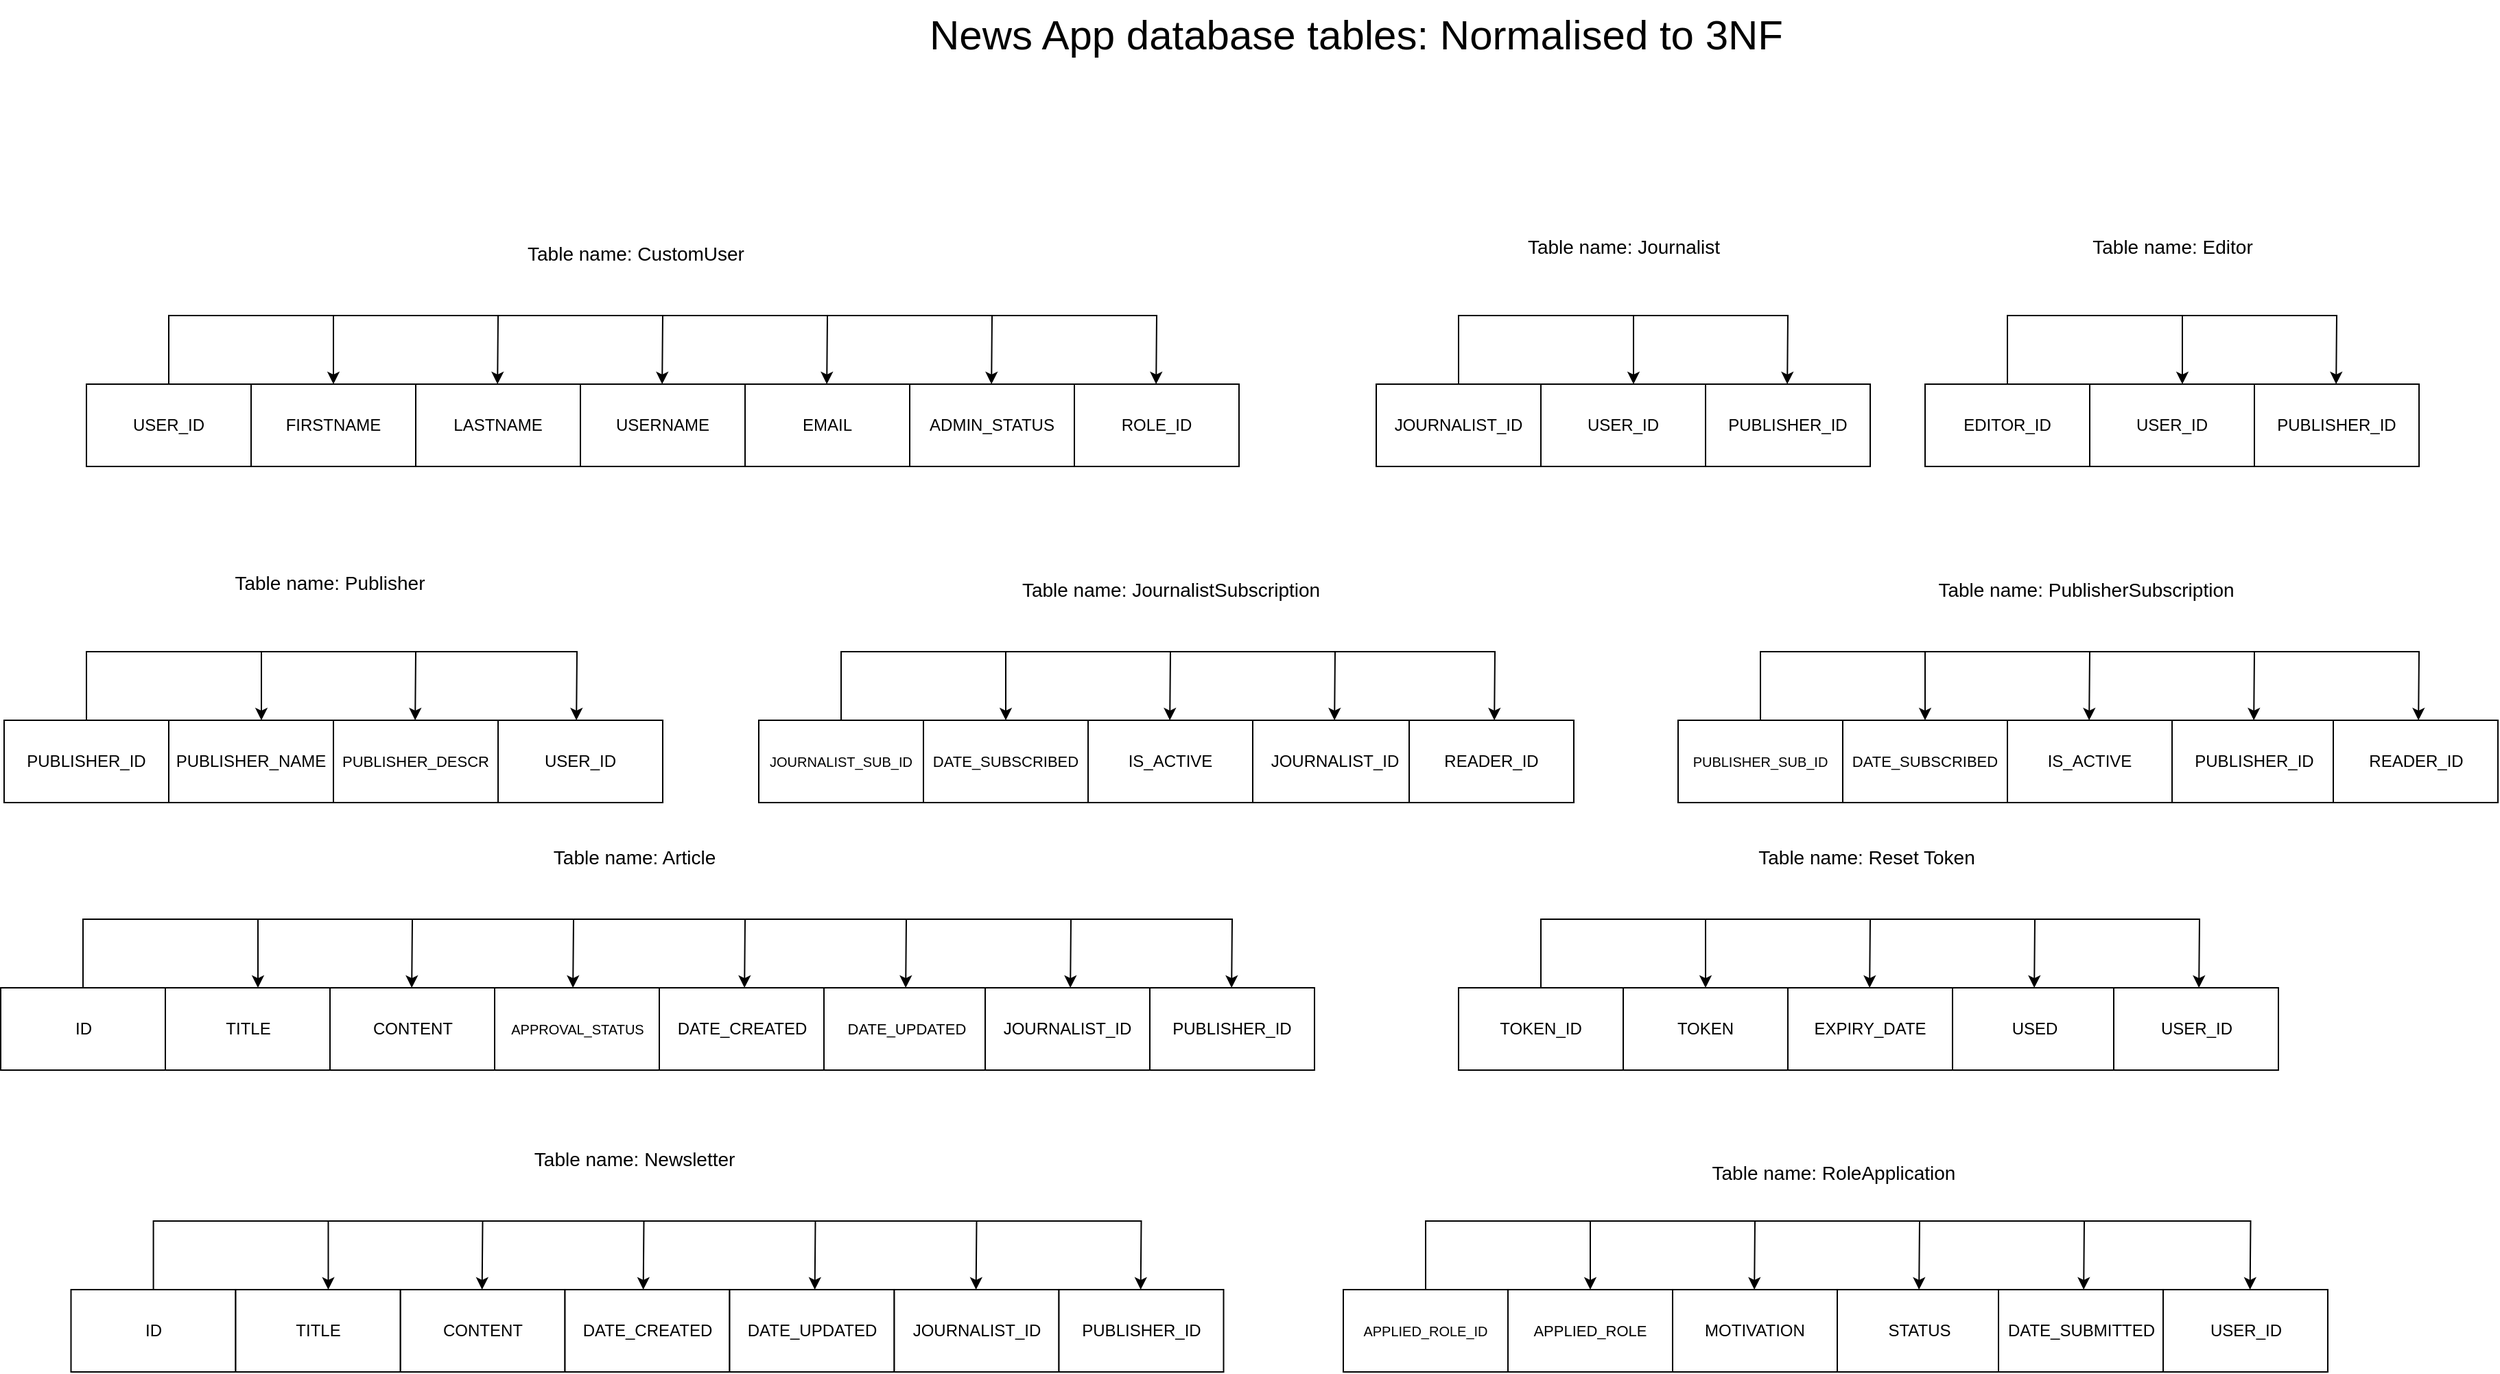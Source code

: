 <mxfile version="28.2.3">
  <diagram name="Page-1" id="DgkxwLN1SnRfu8ULbyQu">
    <mxGraphModel dx="1772" dy="1338" grid="1" gridSize="10" guides="1" tooltips="1" connect="1" arrows="1" fold="1" page="1" pageScale="1" pageWidth="850" pageHeight="1100" math="0" shadow="0">
      <root>
        <mxCell id="0" />
        <mxCell id="1" parent="0" />
        <mxCell id="HQgH6Z7FhCviYjo9hJg_-70" value="" style="endArrow=classic;html=1;rounded=0;" edge="1" parent="1">
          <mxGeometry width="50" height="50" relative="1" as="geometry">
            <mxPoint x="180" y="440" as="sourcePoint" />
            <mxPoint x="299.58" y="490" as="targetPoint" />
            <Array as="points">
              <mxPoint x="300" y="440" />
            </Array>
          </mxGeometry>
        </mxCell>
        <mxCell id="HQgH6Z7FhCviYjo9hJg_-71" value="LASTNAME" style="rounded=0;whiteSpace=wrap;html=1;" vertex="1" parent="1">
          <mxGeometry x="240" y="490" width="120" height="60" as="geometry" />
        </mxCell>
        <mxCell id="HQgH6Z7FhCviYjo9hJg_-72" value="&lt;font style=&quot;font-size: 14px;&quot;&gt;Table name: CustomUser&lt;/font&gt;" style="text;html=1;align=center;verticalAlign=middle;whiteSpace=wrap;rounded=0;" vertex="1" parent="1">
          <mxGeometry x="282.5" y="380" width="235" height="30" as="geometry" />
        </mxCell>
        <mxCell id="HQgH6Z7FhCviYjo9hJg_-73" value="&lt;font style=&quot;font-size: 30px;&quot;&gt;News App database tables: Normalised to 3NF&lt;/font&gt;" style="text;html=1;align=center;verticalAlign=middle;resizable=0;points=[];autosize=1;strokeColor=none;fillColor=none;" vertex="1" parent="1">
          <mxGeometry x="600" y="210" width="650" height="50" as="geometry" />
        </mxCell>
        <mxCell id="HQgH6Z7FhCviYjo9hJg_-75" value="&lt;font style=&quot;font-size: 14px;&quot;&gt;Table name: Article&amp;nbsp;&lt;/font&gt;" style="text;html=1;align=center;verticalAlign=middle;whiteSpace=wrap;rounded=0;" vertex="1" parent="1">
          <mxGeometry x="283.75" y="820" width="235" height="30" as="geometry" />
        </mxCell>
        <mxCell id="HQgH6Z7FhCviYjo9hJg_-76" value="" style="edgeStyle=orthogonalEdgeStyle;rounded=0;orthogonalLoop=1;jettySize=auto;html=1;" edge="1" parent="1" source="HQgH6Z7FhCviYjo9hJg_-77" target="HQgH6Z7FhCviYjo9hJg_-78">
          <mxGeometry relative="1" as="geometry">
            <Array as="points">
              <mxPoint x="60" y="440" />
              <mxPoint x="180" y="440" />
            </Array>
          </mxGeometry>
        </mxCell>
        <mxCell id="HQgH6Z7FhCviYjo9hJg_-77" value="&lt;font&gt;USER_ID&lt;/font&gt;" style="rounded=0;whiteSpace=wrap;html=1;" vertex="1" parent="1">
          <mxGeometry y="490" width="120" height="60" as="geometry" />
        </mxCell>
        <mxCell id="HQgH6Z7FhCviYjo9hJg_-78" value="FIRSTNAME" style="whiteSpace=wrap;html=1;rounded=0;" vertex="1" parent="1">
          <mxGeometry x="120" y="490" width="120" height="60" as="geometry" />
        </mxCell>
        <mxCell id="HQgH6Z7FhCviYjo9hJg_-82" value="" style="endArrow=classic;html=1;rounded=0;" edge="1" parent="1">
          <mxGeometry width="50" height="50" relative="1" as="geometry">
            <mxPoint x="117.5" y="880" as="sourcePoint" />
            <mxPoint x="237.08" y="930" as="targetPoint" />
            <Array as="points">
              <mxPoint x="237.5" y="880" />
            </Array>
          </mxGeometry>
        </mxCell>
        <mxCell id="HQgH6Z7FhCviYjo9hJg_-83" value="&lt;font&gt;CONTENT&lt;/font&gt;" style="rounded=0;whiteSpace=wrap;html=1;" vertex="1" parent="1">
          <mxGeometry x="177.5" y="930" width="120" height="60" as="geometry" />
        </mxCell>
        <mxCell id="HQgH6Z7FhCviYjo9hJg_-84" value="" style="edgeStyle=orthogonalEdgeStyle;rounded=0;orthogonalLoop=1;jettySize=auto;html=1;" edge="1" parent="1" source="HQgH6Z7FhCviYjo9hJg_-85" target="HQgH6Z7FhCviYjo9hJg_-86">
          <mxGeometry relative="1" as="geometry">
            <Array as="points">
              <mxPoint x="-2" y="880" />
              <mxPoint x="125" y="880" />
            </Array>
          </mxGeometry>
        </mxCell>
        <mxCell id="HQgH6Z7FhCviYjo9hJg_-85" value="&lt;font&gt;ID&lt;/font&gt;" style="rounded=0;whiteSpace=wrap;html=1;" vertex="1" parent="1">
          <mxGeometry x="-62.5" y="930" width="120" height="60" as="geometry" />
        </mxCell>
        <mxCell id="HQgH6Z7FhCviYjo9hJg_-86" value="TITLE" style="whiteSpace=wrap;html=1;rounded=0;" vertex="1" parent="1">
          <mxGeometry x="57.5" y="930" width="120" height="60" as="geometry" />
        </mxCell>
        <mxCell id="HQgH6Z7FhCviYjo9hJg_-87" value="&lt;font style=&quot;font-size: 10px;&quot;&gt;APPROVAL_STATUS&lt;/font&gt;" style="rounded=0;whiteSpace=wrap;html=1;" vertex="1" parent="1">
          <mxGeometry x="297.5" y="930" width="120" height="60" as="geometry" />
        </mxCell>
        <mxCell id="HQgH6Z7FhCviYjo9hJg_-88" value="" style="endArrow=classic;html=1;rounded=0;" edge="1" parent="1">
          <mxGeometry width="50" height="50" relative="1" as="geometry">
            <mxPoint x="235" y="880" as="sourcePoint" />
            <mxPoint x="354.58" y="930" as="targetPoint" />
            <Array as="points">
              <mxPoint x="355" y="880" />
            </Array>
          </mxGeometry>
        </mxCell>
        <mxCell id="HQgH6Z7FhCviYjo9hJg_-89" value="" style="endArrow=classic;html=1;rounded=0;" edge="1" parent="1">
          <mxGeometry width="50" height="50" relative="1" as="geometry">
            <mxPoint x="350" y="880" as="sourcePoint" />
            <mxPoint x="479.58" y="930" as="targetPoint" />
            <Array as="points">
              <mxPoint x="480" y="880" />
            </Array>
          </mxGeometry>
        </mxCell>
        <mxCell id="HQgH6Z7FhCviYjo9hJg_-90" value="DATE_CREATED" style="rounded=0;whiteSpace=wrap;html=1;" vertex="1" parent="1">
          <mxGeometry x="417.5" y="930" width="120" height="60" as="geometry" />
        </mxCell>
        <mxCell id="HQgH6Z7FhCviYjo9hJg_-91" value="&lt;font style=&quot;font-size: 11px;&quot;&gt;DATE_UPDATED&lt;/font&gt;" style="rounded=0;whiteSpace=wrap;html=1;" vertex="1" parent="1">
          <mxGeometry x="537.5" y="930" width="120" height="60" as="geometry" />
        </mxCell>
        <mxCell id="HQgH6Z7FhCviYjo9hJg_-92" value="" style="endArrow=classic;html=1;rounded=0;" edge="1" parent="1">
          <mxGeometry width="50" height="50" relative="1" as="geometry">
            <mxPoint x="477.5" y="880" as="sourcePoint" />
            <mxPoint x="597.08" y="930" as="targetPoint" />
            <Array as="points">
              <mxPoint x="597.5" y="880" />
            </Array>
          </mxGeometry>
        </mxCell>
        <mxCell id="HQgH6Z7FhCviYjo9hJg_-93" value="" style="endArrow=classic;html=1;rounded=0;" edge="1" parent="1">
          <mxGeometry width="50" height="50" relative="1" as="geometry">
            <mxPoint x="587.5" y="880" as="sourcePoint" />
            <mxPoint x="717.08" y="930" as="targetPoint" />
            <Array as="points">
              <mxPoint x="717.5" y="880" />
            </Array>
          </mxGeometry>
        </mxCell>
        <mxCell id="HQgH6Z7FhCviYjo9hJg_-94" value="JOURNALIST_ID" style="rounded=0;whiteSpace=wrap;html=1;" vertex="1" parent="1">
          <mxGeometry x="655" y="930" width="120" height="60" as="geometry" />
        </mxCell>
        <mxCell id="HQgH6Z7FhCviYjo9hJg_-95" value="&lt;font&gt;PUBLISHER_ID&lt;/font&gt;" style="rounded=0;whiteSpace=wrap;html=1;" vertex="1" parent="1">
          <mxGeometry x="775" y="930" width="120" height="60" as="geometry" />
        </mxCell>
        <mxCell id="HQgH6Z7FhCviYjo9hJg_-96" value="" style="endArrow=classic;html=1;rounded=0;" edge="1" parent="1">
          <mxGeometry width="50" height="50" relative="1" as="geometry">
            <mxPoint x="715" y="880" as="sourcePoint" />
            <mxPoint x="834.58" y="930" as="targetPoint" />
            <Array as="points">
              <mxPoint x="835" y="880" />
            </Array>
          </mxGeometry>
        </mxCell>
        <mxCell id="HQgH6Z7FhCviYjo9hJg_-97" value="" style="endArrow=classic;html=1;rounded=0;" edge="1" parent="1">
          <mxGeometry width="50" height="50" relative="1" as="geometry">
            <mxPoint x="540" y="440" as="sourcePoint" />
            <mxPoint x="659.58" y="490" as="targetPoint" />
            <Array as="points">
              <mxPoint x="660" y="440" />
            </Array>
          </mxGeometry>
        </mxCell>
        <mxCell id="HQgH6Z7FhCviYjo9hJg_-98" value="ADMIN_STATUS" style="rounded=0;whiteSpace=wrap;html=1;" vertex="1" parent="1">
          <mxGeometry x="600" y="490" width="120" height="60" as="geometry" />
        </mxCell>
        <mxCell id="HQgH6Z7FhCviYjo9hJg_-99" value="&lt;font&gt;USERNAME&lt;/font&gt;" style="rounded=0;whiteSpace=wrap;html=1;" vertex="1" parent="1">
          <mxGeometry x="360" y="490" width="120" height="60" as="geometry" />
        </mxCell>
        <mxCell id="HQgH6Z7FhCviYjo9hJg_-100" value="EMAIL" style="whiteSpace=wrap;html=1;rounded=0;" vertex="1" parent="1">
          <mxGeometry x="480" y="490" width="120" height="60" as="geometry" />
        </mxCell>
        <mxCell id="HQgH6Z7FhCviYjo9hJg_-101" value="" style="endArrow=classic;html=1;rounded=0;" edge="1" parent="1">
          <mxGeometry width="50" height="50" relative="1" as="geometry">
            <mxPoint x="420" y="440" as="sourcePoint" />
            <mxPoint x="539.58" y="490" as="targetPoint" />
            <Array as="points">
              <mxPoint x="540" y="440" />
            </Array>
          </mxGeometry>
        </mxCell>
        <mxCell id="HQgH6Z7FhCviYjo9hJg_-102" value="" style="endArrow=classic;html=1;rounded=0;" edge="1" parent="1">
          <mxGeometry width="50" height="50" relative="1" as="geometry">
            <mxPoint x="300" y="440" as="sourcePoint" />
            <mxPoint x="419.58" y="490" as="targetPoint" />
            <Array as="points">
              <mxPoint x="420" y="440" />
            </Array>
          </mxGeometry>
        </mxCell>
        <mxCell id="HQgH6Z7FhCviYjo9hJg_-103" value="ROLE_ID" style="whiteSpace=wrap;html=1;rounded=0;" vertex="1" parent="1">
          <mxGeometry x="720" y="490" width="120" height="60" as="geometry" />
        </mxCell>
        <mxCell id="HQgH6Z7FhCviYjo9hJg_-104" value="" style="endArrow=classic;html=1;rounded=0;" edge="1" parent="1">
          <mxGeometry width="50" height="50" relative="1" as="geometry">
            <mxPoint x="660" y="440" as="sourcePoint" />
            <mxPoint x="779.58" y="490" as="targetPoint" />
            <Array as="points">
              <mxPoint x="780" y="440" />
            </Array>
          </mxGeometry>
        </mxCell>
        <mxCell id="HQgH6Z7FhCviYjo9hJg_-109" value="" style="edgeStyle=orthogonalEdgeStyle;rounded=0;orthogonalLoop=1;jettySize=auto;html=1;" edge="1" parent="1" source="HQgH6Z7FhCviYjo9hJg_-110" target="HQgH6Z7FhCviYjo9hJg_-112">
          <mxGeometry relative="1" as="geometry">
            <Array as="points">
              <mxPoint x="1400.5" y="440" />
              <mxPoint x="1527.5" y="440" />
            </Array>
          </mxGeometry>
        </mxCell>
        <mxCell id="HQgH6Z7FhCviYjo9hJg_-110" value="&lt;font&gt;EDITOR_ID&lt;/font&gt;" style="rounded=0;whiteSpace=wrap;html=1;" vertex="1" parent="1">
          <mxGeometry x="1340" y="490" width="120" height="60" as="geometry" />
        </mxCell>
        <mxCell id="HQgH6Z7FhCviYjo9hJg_-111" value="&lt;font style=&quot;font-size: 14px;&quot;&gt;Table name: Editor&lt;/font&gt;" style="text;html=1;align=center;verticalAlign=middle;whiteSpace=wrap;rounded=0;" vertex="1" parent="1">
          <mxGeometry x="1402.5" y="375" width="235" height="30" as="geometry" />
        </mxCell>
        <mxCell id="HQgH6Z7FhCviYjo9hJg_-112" value="USER_ID" style="whiteSpace=wrap;html=1;rounded=0;" vertex="1" parent="1">
          <mxGeometry x="1460" y="490" width="120" height="60" as="geometry" />
        </mxCell>
        <mxCell id="HQgH6Z7FhCviYjo9hJg_-113" value="" style="endArrow=classic;html=1;rounded=0;" edge="1" parent="1">
          <mxGeometry width="50" height="50" relative="1" as="geometry">
            <mxPoint x="1520" y="440" as="sourcePoint" />
            <mxPoint x="1639.58" y="490" as="targetPoint" />
            <Array as="points">
              <mxPoint x="1640" y="440" />
            </Array>
          </mxGeometry>
        </mxCell>
        <mxCell id="HQgH6Z7FhCviYjo9hJg_-114" value="&lt;font&gt;PUBLISHER_ID&lt;/font&gt;" style="rounded=0;whiteSpace=wrap;html=1;" vertex="1" parent="1">
          <mxGeometry x="1580" y="490" width="120" height="60" as="geometry" />
        </mxCell>
        <mxCell id="HQgH6Z7FhCviYjo9hJg_-115" value="" style="edgeStyle=orthogonalEdgeStyle;rounded=0;orthogonalLoop=1;jettySize=auto;html=1;" edge="1" parent="1" source="HQgH6Z7FhCviYjo9hJg_-116" target="HQgH6Z7FhCviYjo9hJg_-118">
          <mxGeometry relative="1" as="geometry">
            <Array as="points">
              <mxPoint x="1000.5" y="440" />
              <mxPoint x="1127.5" y="440" />
            </Array>
          </mxGeometry>
        </mxCell>
        <mxCell id="HQgH6Z7FhCviYjo9hJg_-116" value="&lt;font&gt;JOURNALIST_ID&lt;/font&gt;" style="rounded=0;whiteSpace=wrap;html=1;" vertex="1" parent="1">
          <mxGeometry x="940" y="490" width="120" height="60" as="geometry" />
        </mxCell>
        <mxCell id="HQgH6Z7FhCviYjo9hJg_-117" value="&lt;font style=&quot;font-size: 14px;&quot;&gt;Table name: Journalist&lt;/font&gt;" style="text;html=1;align=center;verticalAlign=middle;whiteSpace=wrap;rounded=0;" vertex="1" parent="1">
          <mxGeometry x="1002.5" y="375" width="235" height="30" as="geometry" />
        </mxCell>
        <mxCell id="HQgH6Z7FhCviYjo9hJg_-118" value="USER_ID" style="whiteSpace=wrap;html=1;rounded=0;" vertex="1" parent="1">
          <mxGeometry x="1060" y="490" width="120" height="60" as="geometry" />
        </mxCell>
        <mxCell id="HQgH6Z7FhCviYjo9hJg_-119" value="" style="endArrow=classic;html=1;rounded=0;" edge="1" parent="1">
          <mxGeometry width="50" height="50" relative="1" as="geometry">
            <mxPoint x="1120" y="440" as="sourcePoint" />
            <mxPoint x="1239.58" y="490" as="targetPoint" />
            <Array as="points">
              <mxPoint x="1240" y="440" />
            </Array>
          </mxGeometry>
        </mxCell>
        <mxCell id="HQgH6Z7FhCviYjo9hJg_-120" value="&lt;font&gt;PUBLISHER_ID&lt;/font&gt;" style="rounded=0;whiteSpace=wrap;html=1;" vertex="1" parent="1">
          <mxGeometry x="1180" y="490" width="120" height="60" as="geometry" />
        </mxCell>
        <mxCell id="HQgH6Z7FhCviYjo9hJg_-121" value="" style="endArrow=classic;html=1;rounded=0;" edge="1" parent="1">
          <mxGeometry width="50" height="50" relative="1" as="geometry">
            <mxPoint x="670" y="685" as="sourcePoint" />
            <mxPoint x="789.58" y="735" as="targetPoint" />
            <Array as="points">
              <mxPoint x="790" y="685" />
            </Array>
          </mxGeometry>
        </mxCell>
        <mxCell id="HQgH6Z7FhCviYjo9hJg_-122" value="IS_ACTIVE" style="rounded=0;whiteSpace=wrap;html=1;" vertex="1" parent="1">
          <mxGeometry x="730" y="735" width="120" height="60" as="geometry" />
        </mxCell>
        <mxCell id="HQgH6Z7FhCviYjo9hJg_-123" value="&lt;font style=&quot;font-size: 14px;&quot;&gt;Table name: JournalistSubscription&lt;/font&gt;" style="text;html=1;align=center;verticalAlign=middle;whiteSpace=wrap;rounded=0;" vertex="1" parent="1">
          <mxGeometry x="672.5" y="625" width="235" height="30" as="geometry" />
        </mxCell>
        <mxCell id="HQgH6Z7FhCviYjo9hJg_-124" value="" style="edgeStyle=orthogonalEdgeStyle;rounded=0;orthogonalLoop=1;jettySize=auto;html=1;" edge="1" parent="1" source="HQgH6Z7FhCviYjo9hJg_-125" target="HQgH6Z7FhCviYjo9hJg_-126">
          <mxGeometry relative="1" as="geometry">
            <Array as="points">
              <mxPoint x="550" y="685" />
              <mxPoint x="670" y="685" />
            </Array>
          </mxGeometry>
        </mxCell>
        <mxCell id="HQgH6Z7FhCviYjo9hJg_-125" value="&lt;font style=&quot;font-size: 10px;&quot;&gt;JOURNALIST_SUB_ID&lt;/font&gt;" style="rounded=0;whiteSpace=wrap;html=1;" vertex="1" parent="1">
          <mxGeometry x="490" y="735" width="120" height="60" as="geometry" />
        </mxCell>
        <mxCell id="HQgH6Z7FhCviYjo9hJg_-126" value="&lt;font style=&quot;font-size: 11px;&quot;&gt;DATE_SUBSCRIBED&lt;/font&gt;" style="whiteSpace=wrap;html=1;rounded=0;" vertex="1" parent="1">
          <mxGeometry x="610" y="735" width="120" height="60" as="geometry" />
        </mxCell>
        <mxCell id="HQgH6Z7FhCviYjo9hJg_-127" value="&lt;font&gt;JOURNALIST_ID&lt;/font&gt;" style="rounded=0;whiteSpace=wrap;html=1;" vertex="1" parent="1">
          <mxGeometry x="850" y="735" width="120" height="60" as="geometry" />
        </mxCell>
        <mxCell id="HQgH6Z7FhCviYjo9hJg_-128" value="" style="endArrow=classic;html=1;rounded=0;" edge="1" parent="1">
          <mxGeometry width="50" height="50" relative="1" as="geometry">
            <mxPoint x="790" y="685" as="sourcePoint" />
            <mxPoint x="909.58" y="735" as="targetPoint" />
            <Array as="points">
              <mxPoint x="910" y="685" />
            </Array>
          </mxGeometry>
        </mxCell>
        <mxCell id="HQgH6Z7FhCviYjo9hJg_-129" value="" style="endArrow=classic;html=1;rounded=0;" edge="1" parent="1">
          <mxGeometry width="50" height="50" relative="1" as="geometry">
            <mxPoint x="1340" y="685" as="sourcePoint" />
            <mxPoint x="1459.58" y="735" as="targetPoint" />
            <Array as="points">
              <mxPoint x="1460" y="685" />
            </Array>
          </mxGeometry>
        </mxCell>
        <mxCell id="HQgH6Z7FhCviYjo9hJg_-130" value="IS_ACTIVE" style="rounded=0;whiteSpace=wrap;html=1;" vertex="1" parent="1">
          <mxGeometry x="1400" y="735" width="120" height="60" as="geometry" />
        </mxCell>
        <mxCell id="HQgH6Z7FhCviYjo9hJg_-131" value="&lt;font style=&quot;font-size: 14px;&quot;&gt;Table name: PublisherSubscription&lt;/font&gt;" style="text;html=1;align=center;verticalAlign=middle;whiteSpace=wrap;rounded=0;" vertex="1" parent="1">
          <mxGeometry x="1340" y="625" width="235" height="30" as="geometry" />
        </mxCell>
        <mxCell id="HQgH6Z7FhCviYjo9hJg_-132" value="" style="edgeStyle=orthogonalEdgeStyle;rounded=0;orthogonalLoop=1;jettySize=auto;html=1;" edge="1" parent="1" source="HQgH6Z7FhCviYjo9hJg_-133" target="HQgH6Z7FhCviYjo9hJg_-134">
          <mxGeometry relative="1" as="geometry">
            <Array as="points">
              <mxPoint x="1220" y="685" />
              <mxPoint x="1340" y="685" />
            </Array>
          </mxGeometry>
        </mxCell>
        <mxCell id="HQgH6Z7FhCviYjo9hJg_-133" value="&lt;font style=&quot;font-size: 10px;&quot;&gt;PUBLISHER_SUB_ID&lt;/font&gt;" style="rounded=0;whiteSpace=wrap;html=1;" vertex="1" parent="1">
          <mxGeometry x="1160" y="735" width="120" height="60" as="geometry" />
        </mxCell>
        <mxCell id="HQgH6Z7FhCviYjo9hJg_-134" value="&lt;font style=&quot;font-size: 11px;&quot;&gt;DATE_SUBSCRIBED&lt;/font&gt;" style="whiteSpace=wrap;html=1;rounded=0;" vertex="1" parent="1">
          <mxGeometry x="1280" y="735" width="120" height="60" as="geometry" />
        </mxCell>
        <mxCell id="HQgH6Z7FhCviYjo9hJg_-135" value="&lt;font&gt;PUBLISHER_ID&lt;/font&gt;" style="rounded=0;whiteSpace=wrap;html=1;" vertex="1" parent="1">
          <mxGeometry x="1520" y="735" width="120" height="60" as="geometry" />
        </mxCell>
        <mxCell id="HQgH6Z7FhCviYjo9hJg_-136" value="" style="endArrow=classic;html=1;rounded=0;" edge="1" parent="1">
          <mxGeometry width="50" height="50" relative="1" as="geometry">
            <mxPoint x="1460" y="685" as="sourcePoint" />
            <mxPoint x="1579.58" y="735" as="targetPoint" />
            <Array as="points">
              <mxPoint x="1580" y="685" />
            </Array>
          </mxGeometry>
        </mxCell>
        <mxCell id="HQgH6Z7FhCviYjo9hJg_-137" value="READER_ID" style="rounded=0;whiteSpace=wrap;html=1;" vertex="1" parent="1">
          <mxGeometry x="964" y="735" width="120" height="60" as="geometry" />
        </mxCell>
        <mxCell id="HQgH6Z7FhCviYjo9hJg_-138" value="" style="endArrow=classic;html=1;rounded=0;" edge="1" parent="1">
          <mxGeometry width="50" height="50" relative="1" as="geometry">
            <mxPoint x="906.5" y="685" as="sourcePoint" />
            <mxPoint x="1026.08" y="735" as="targetPoint" />
            <Array as="points">
              <mxPoint x="1026.5" y="685" />
            </Array>
          </mxGeometry>
        </mxCell>
        <mxCell id="HQgH6Z7FhCviYjo9hJg_-139" value="READER_ID" style="rounded=0;whiteSpace=wrap;html=1;" vertex="1" parent="1">
          <mxGeometry x="1637.5" y="735" width="120" height="60" as="geometry" />
        </mxCell>
        <mxCell id="HQgH6Z7FhCviYjo9hJg_-140" value="" style="endArrow=classic;html=1;rounded=0;" edge="1" parent="1">
          <mxGeometry width="50" height="50" relative="1" as="geometry">
            <mxPoint x="1580" y="685" as="sourcePoint" />
            <mxPoint x="1699.58" y="735" as="targetPoint" />
            <Array as="points">
              <mxPoint x="1700" y="685" />
            </Array>
          </mxGeometry>
        </mxCell>
        <mxCell id="HQgH6Z7FhCviYjo9hJg_-141" value="&lt;font style=&quot;font-size: 14px;&quot;&gt;Table name: Newsletter&amp;nbsp;&lt;/font&gt;" style="text;html=1;align=center;verticalAlign=middle;whiteSpace=wrap;rounded=0;" vertex="1" parent="1">
          <mxGeometry x="283.75" y="1040" width="235" height="30" as="geometry" />
        </mxCell>
        <mxCell id="HQgH6Z7FhCviYjo9hJg_-142" value="" style="endArrow=classic;html=1;rounded=0;" edge="1" parent="1">
          <mxGeometry width="50" height="50" relative="1" as="geometry">
            <mxPoint x="168.75" y="1100" as="sourcePoint" />
            <mxPoint x="288.33" y="1150" as="targetPoint" />
            <Array as="points">
              <mxPoint x="288.75" y="1100" />
            </Array>
          </mxGeometry>
        </mxCell>
        <mxCell id="HQgH6Z7FhCviYjo9hJg_-143" value="&lt;font&gt;CONTENT&lt;/font&gt;" style="rounded=0;whiteSpace=wrap;html=1;" vertex="1" parent="1">
          <mxGeometry x="228.75" y="1150" width="120" height="60" as="geometry" />
        </mxCell>
        <mxCell id="HQgH6Z7FhCviYjo9hJg_-144" value="" style="edgeStyle=orthogonalEdgeStyle;rounded=0;orthogonalLoop=1;jettySize=auto;html=1;" edge="1" parent="1" source="HQgH6Z7FhCviYjo9hJg_-145" target="HQgH6Z7FhCviYjo9hJg_-146">
          <mxGeometry relative="1" as="geometry">
            <Array as="points">
              <mxPoint x="49.25" y="1100" />
              <mxPoint x="176.25" y="1100" />
            </Array>
          </mxGeometry>
        </mxCell>
        <mxCell id="HQgH6Z7FhCviYjo9hJg_-145" value="&lt;font&gt;ID&lt;/font&gt;" style="rounded=0;whiteSpace=wrap;html=1;" vertex="1" parent="1">
          <mxGeometry x="-11.25" y="1150" width="120" height="60" as="geometry" />
        </mxCell>
        <mxCell id="HQgH6Z7FhCviYjo9hJg_-146" value="TITLE" style="whiteSpace=wrap;html=1;rounded=0;" vertex="1" parent="1">
          <mxGeometry x="108.75" y="1150" width="120" height="60" as="geometry" />
        </mxCell>
        <mxCell id="HQgH6Z7FhCviYjo9hJg_-147" value="&lt;font&gt;DATE_CREATED&lt;/font&gt;" style="rounded=0;whiteSpace=wrap;html=1;" vertex="1" parent="1">
          <mxGeometry x="348.75" y="1150" width="120" height="60" as="geometry" />
        </mxCell>
        <mxCell id="HQgH6Z7FhCviYjo9hJg_-148" value="" style="endArrow=classic;html=1;rounded=0;" edge="1" parent="1">
          <mxGeometry width="50" height="50" relative="1" as="geometry">
            <mxPoint x="286.25" y="1100" as="sourcePoint" />
            <mxPoint x="405.83" y="1150" as="targetPoint" />
            <Array as="points">
              <mxPoint x="406.25" y="1100" />
            </Array>
          </mxGeometry>
        </mxCell>
        <mxCell id="HQgH6Z7FhCviYjo9hJg_-149" value="" style="endArrow=classic;html=1;rounded=0;" edge="1" parent="1">
          <mxGeometry width="50" height="50" relative="1" as="geometry">
            <mxPoint x="401.25" y="1100" as="sourcePoint" />
            <mxPoint x="530.83" y="1150" as="targetPoint" />
            <Array as="points">
              <mxPoint x="531.25" y="1100" />
            </Array>
          </mxGeometry>
        </mxCell>
        <mxCell id="HQgH6Z7FhCviYjo9hJg_-150" value="DATE_UPDATED" style="rounded=0;whiteSpace=wrap;html=1;" vertex="1" parent="1">
          <mxGeometry x="468.75" y="1150" width="120" height="60" as="geometry" />
        </mxCell>
        <mxCell id="HQgH6Z7FhCviYjo9hJg_-151" value="" style="endArrow=classic;html=1;rounded=0;" edge="1" parent="1">
          <mxGeometry width="50" height="50" relative="1" as="geometry">
            <mxPoint x="528.75" y="1100" as="sourcePoint" />
            <mxPoint x="648.33" y="1150" as="targetPoint" />
            <Array as="points">
              <mxPoint x="648.75" y="1100" />
            </Array>
          </mxGeometry>
        </mxCell>
        <mxCell id="HQgH6Z7FhCviYjo9hJg_-152" value="" style="endArrow=classic;html=1;rounded=0;" edge="1" parent="1">
          <mxGeometry width="50" height="50" relative="1" as="geometry">
            <mxPoint x="638.75" y="1100" as="sourcePoint" />
            <mxPoint x="768.33" y="1150" as="targetPoint" />
            <Array as="points">
              <mxPoint x="768.75" y="1100" />
            </Array>
          </mxGeometry>
        </mxCell>
        <mxCell id="HQgH6Z7FhCviYjo9hJg_-153" value="JOURNALIST_ID" style="rounded=0;whiteSpace=wrap;html=1;" vertex="1" parent="1">
          <mxGeometry x="588.75" y="1150" width="120" height="60" as="geometry" />
        </mxCell>
        <mxCell id="HQgH6Z7FhCviYjo9hJg_-154" value="&lt;font&gt;PUBLISHER_ID&lt;/font&gt;" style="rounded=0;whiteSpace=wrap;html=1;" vertex="1" parent="1">
          <mxGeometry x="708.75" y="1150" width="120" height="60" as="geometry" />
        </mxCell>
        <mxCell id="HQgH6Z7FhCviYjo9hJg_-155" value="" style="edgeStyle=orthogonalEdgeStyle;rounded=0;orthogonalLoop=1;jettySize=auto;html=1;" edge="1" parent="1" source="HQgH6Z7FhCviYjo9hJg_-156" target="HQgH6Z7FhCviYjo9hJg_-158">
          <mxGeometry relative="1" as="geometry">
            <Array as="points">
              <mxPoint x="0.5" y="685" />
              <mxPoint x="127.5" y="685" />
            </Array>
          </mxGeometry>
        </mxCell>
        <mxCell id="HQgH6Z7FhCviYjo9hJg_-156" value="PUBLISHER_ID" style="rounded=0;whiteSpace=wrap;html=1;" vertex="1" parent="1">
          <mxGeometry x="-60" y="735" width="120" height="60" as="geometry" />
        </mxCell>
        <mxCell id="HQgH6Z7FhCviYjo9hJg_-157" value="&lt;font style=&quot;font-size: 14px;&quot;&gt;Table name: Publisher&lt;/font&gt;" style="text;html=1;align=center;verticalAlign=middle;whiteSpace=wrap;rounded=0;" vertex="1" parent="1">
          <mxGeometry x="60" y="620" width="235" height="30" as="geometry" />
        </mxCell>
        <mxCell id="HQgH6Z7FhCviYjo9hJg_-158" value="PUBLISHER_NAME" style="whiteSpace=wrap;html=1;rounded=0;" vertex="1" parent="1">
          <mxGeometry x="60" y="735" width="120" height="60" as="geometry" />
        </mxCell>
        <mxCell id="HQgH6Z7FhCviYjo9hJg_-159" value="" style="endArrow=classic;html=1;rounded=0;" edge="1" parent="1">
          <mxGeometry width="50" height="50" relative="1" as="geometry">
            <mxPoint x="120" y="685" as="sourcePoint" />
            <mxPoint x="239.58" y="735" as="targetPoint" />
            <Array as="points">
              <mxPoint x="240" y="685" />
            </Array>
          </mxGeometry>
        </mxCell>
        <mxCell id="HQgH6Z7FhCviYjo9hJg_-160" value="&lt;font&gt;USER_ID&lt;/font&gt;" style="rounded=0;whiteSpace=wrap;html=1;" vertex="1" parent="1">
          <mxGeometry x="300" y="735" width="120" height="60" as="geometry" />
        </mxCell>
        <mxCell id="HQgH6Z7FhCviYjo9hJg_-161" value="&lt;font style=&quot;font-size: 11px;&quot;&gt;PUBLISHER_DESCR&lt;/font&gt;" style="whiteSpace=wrap;html=1;rounded=0;" vertex="1" parent="1">
          <mxGeometry x="180" y="735" width="120" height="60" as="geometry" />
        </mxCell>
        <mxCell id="HQgH6Z7FhCviYjo9hJg_-162" value="" style="endArrow=classic;html=1;rounded=0;" edge="1" parent="1">
          <mxGeometry width="50" height="50" relative="1" as="geometry">
            <mxPoint x="237.5" y="685" as="sourcePoint" />
            <mxPoint x="357.08" y="735" as="targetPoint" />
            <Array as="points">
              <mxPoint x="357.5" y="685" />
            </Array>
          </mxGeometry>
        </mxCell>
        <mxCell id="HQgH6Z7FhCviYjo9hJg_-163" value="" style="endArrow=classic;html=1;rounded=0;" edge="1" parent="1">
          <mxGeometry width="50" height="50" relative="1" as="geometry">
            <mxPoint x="1096" y="1100" as="sourcePoint" />
            <mxPoint x="1215.58" y="1150" as="targetPoint" />
            <Array as="points">
              <mxPoint x="1216" y="1100" />
            </Array>
          </mxGeometry>
        </mxCell>
        <mxCell id="HQgH6Z7FhCviYjo9hJg_-164" value="MOTIVATION" style="rounded=0;whiteSpace=wrap;html=1;" vertex="1" parent="1">
          <mxGeometry x="1156" y="1150" width="120" height="60" as="geometry" />
        </mxCell>
        <mxCell id="HQgH6Z7FhCviYjo9hJg_-165" value="&lt;font style=&quot;font-size: 14px;&quot;&gt;Table name: RoleApplication&lt;/font&gt;" style="text;html=1;align=center;verticalAlign=middle;whiteSpace=wrap;rounded=0;" vertex="1" parent="1">
          <mxGeometry x="1156" y="1050" width="235" height="30" as="geometry" />
        </mxCell>
        <mxCell id="HQgH6Z7FhCviYjo9hJg_-166" value="" style="edgeStyle=orthogonalEdgeStyle;rounded=0;orthogonalLoop=1;jettySize=auto;html=1;" edge="1" parent="1" source="HQgH6Z7FhCviYjo9hJg_-167" target="HQgH6Z7FhCviYjo9hJg_-168">
          <mxGeometry relative="1" as="geometry">
            <Array as="points">
              <mxPoint x="976" y="1100" />
              <mxPoint x="1096" y="1100" />
            </Array>
          </mxGeometry>
        </mxCell>
        <mxCell id="HQgH6Z7FhCviYjo9hJg_-167" value="&lt;span style=&quot;font-size: 10px;&quot;&gt;APPLIED_ROLE_ID&lt;/span&gt;" style="rounded=0;whiteSpace=wrap;html=1;" vertex="1" parent="1">
          <mxGeometry x="916" y="1150" width="120" height="60" as="geometry" />
        </mxCell>
        <mxCell id="HQgH6Z7FhCviYjo9hJg_-168" value="&lt;font style=&quot;font-size: 11px;&quot;&gt;APPLIED_ROLE&lt;/font&gt;" style="whiteSpace=wrap;html=1;rounded=0;" vertex="1" parent="1">
          <mxGeometry x="1036" y="1150" width="120" height="60" as="geometry" />
        </mxCell>
        <mxCell id="HQgH6Z7FhCviYjo9hJg_-169" value="&lt;font&gt;STATUS&lt;/font&gt;" style="rounded=0;whiteSpace=wrap;html=1;" vertex="1" parent="1">
          <mxGeometry x="1276" y="1150" width="120" height="60" as="geometry" />
        </mxCell>
        <mxCell id="HQgH6Z7FhCviYjo9hJg_-170" value="" style="endArrow=classic;html=1;rounded=0;" edge="1" parent="1">
          <mxGeometry width="50" height="50" relative="1" as="geometry">
            <mxPoint x="1216" y="1100" as="sourcePoint" />
            <mxPoint x="1335.58" y="1150" as="targetPoint" />
            <Array as="points">
              <mxPoint x="1336" y="1100" />
            </Array>
          </mxGeometry>
        </mxCell>
        <mxCell id="HQgH6Z7FhCviYjo9hJg_-171" value="DATE_SUBMITTED" style="rounded=0;whiteSpace=wrap;html=1;" vertex="1" parent="1">
          <mxGeometry x="1393.5" y="1150" width="120" height="60" as="geometry" />
        </mxCell>
        <mxCell id="HQgH6Z7FhCviYjo9hJg_-172" value="" style="endArrow=classic;html=1;rounded=0;" edge="1" parent="1">
          <mxGeometry width="50" height="50" relative="1" as="geometry">
            <mxPoint x="1336" y="1100" as="sourcePoint" />
            <mxPoint x="1455.58" y="1150" as="targetPoint" />
            <Array as="points">
              <mxPoint x="1456" y="1100" />
            </Array>
          </mxGeometry>
        </mxCell>
        <mxCell id="HQgH6Z7FhCviYjo9hJg_-173" value="USER_ID" style="rounded=0;whiteSpace=wrap;html=1;" vertex="1" parent="1">
          <mxGeometry x="1513.5" y="1150" width="120" height="60" as="geometry" />
        </mxCell>
        <mxCell id="HQgH6Z7FhCviYjo9hJg_-174" value="" style="endArrow=classic;html=1;rounded=0;" edge="1" parent="1">
          <mxGeometry width="50" height="50" relative="1" as="geometry">
            <mxPoint x="1447.25" y="1100" as="sourcePoint" />
            <mxPoint x="1576.83" y="1150" as="targetPoint" />
            <Array as="points">
              <mxPoint x="1577.25" y="1100" />
            </Array>
          </mxGeometry>
        </mxCell>
        <mxCell id="HQgH6Z7FhCviYjo9hJg_-175" value="" style="endArrow=classic;html=1;rounded=0;" edge="1" parent="1">
          <mxGeometry width="50" height="50" relative="1" as="geometry">
            <mxPoint x="1180" y="880" as="sourcePoint" />
            <mxPoint x="1299.58" y="930" as="targetPoint" />
            <Array as="points">
              <mxPoint x="1300" y="880" />
            </Array>
          </mxGeometry>
        </mxCell>
        <mxCell id="HQgH6Z7FhCviYjo9hJg_-176" value="EXPIRY_DATE" style="rounded=0;whiteSpace=wrap;html=1;" vertex="1" parent="1">
          <mxGeometry x="1240" y="930" width="120" height="60" as="geometry" />
        </mxCell>
        <mxCell id="HQgH6Z7FhCviYjo9hJg_-177" value="&lt;font style=&quot;font-size: 14px;&quot;&gt;Table name: Reset Token&lt;/font&gt;" style="text;html=1;align=center;verticalAlign=middle;whiteSpace=wrap;rounded=0;" vertex="1" parent="1">
          <mxGeometry x="1180" y="820" width="235" height="30" as="geometry" />
        </mxCell>
        <mxCell id="HQgH6Z7FhCviYjo9hJg_-178" value="" style="edgeStyle=orthogonalEdgeStyle;rounded=0;orthogonalLoop=1;jettySize=auto;html=1;" edge="1" parent="1" source="HQgH6Z7FhCviYjo9hJg_-179" target="HQgH6Z7FhCviYjo9hJg_-180">
          <mxGeometry relative="1" as="geometry">
            <Array as="points">
              <mxPoint x="1060" y="880" />
              <mxPoint x="1180" y="880" />
            </Array>
          </mxGeometry>
        </mxCell>
        <mxCell id="HQgH6Z7FhCviYjo9hJg_-179" value="&lt;font&gt;TOKEN_ID&lt;/font&gt;" style="rounded=0;whiteSpace=wrap;html=1;" vertex="1" parent="1">
          <mxGeometry x="1000" y="930" width="120" height="60" as="geometry" />
        </mxCell>
        <mxCell id="HQgH6Z7FhCviYjo9hJg_-180" value="&lt;font&gt;TOKEN&lt;/font&gt;" style="whiteSpace=wrap;html=1;rounded=0;" vertex="1" parent="1">
          <mxGeometry x="1120" y="930" width="120" height="60" as="geometry" />
        </mxCell>
        <mxCell id="HQgH6Z7FhCviYjo9hJg_-181" value="&lt;font&gt;USED&lt;/font&gt;" style="rounded=0;whiteSpace=wrap;html=1;" vertex="1" parent="1">
          <mxGeometry x="1360" y="930" width="120" height="60" as="geometry" />
        </mxCell>
        <mxCell id="HQgH6Z7FhCviYjo9hJg_-182" value="" style="endArrow=classic;html=1;rounded=0;" edge="1" parent="1">
          <mxGeometry width="50" height="50" relative="1" as="geometry">
            <mxPoint x="1300" y="880" as="sourcePoint" />
            <mxPoint x="1419.58" y="930" as="targetPoint" />
            <Array as="points">
              <mxPoint x="1420" y="880" />
            </Array>
          </mxGeometry>
        </mxCell>
        <mxCell id="HQgH6Z7FhCviYjo9hJg_-183" value="USER_ID" style="rounded=0;whiteSpace=wrap;html=1;" vertex="1" parent="1">
          <mxGeometry x="1477.5" y="930" width="120" height="60" as="geometry" />
        </mxCell>
        <mxCell id="HQgH6Z7FhCviYjo9hJg_-184" value="" style="endArrow=classic;html=1;rounded=0;" edge="1" parent="1">
          <mxGeometry width="50" height="50" relative="1" as="geometry">
            <mxPoint x="1420" y="880" as="sourcePoint" />
            <mxPoint x="1539.58" y="930" as="targetPoint" />
            <Array as="points">
              <mxPoint x="1540" y="880" />
            </Array>
          </mxGeometry>
        </mxCell>
      </root>
    </mxGraphModel>
  </diagram>
</mxfile>
